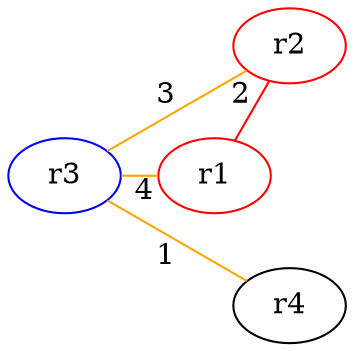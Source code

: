 graph G {
	graph [layout=twopi]
	r1 [color="red"]
	r2 [color="red"]
	r3 [color="blue"]
	{r1} -- {r2} [label="2", color="red"]
	{r1} -- {r3} [label="4", color="orange"]
	{r1} -- {r4} [label="3", style=invis]
	{r2} -- {r3} [label="3", color="orange"]
	{r2} -- {r4} [label="2", style=invis]
	{r3} -- {r4} [label="1", color="orange"]
}
